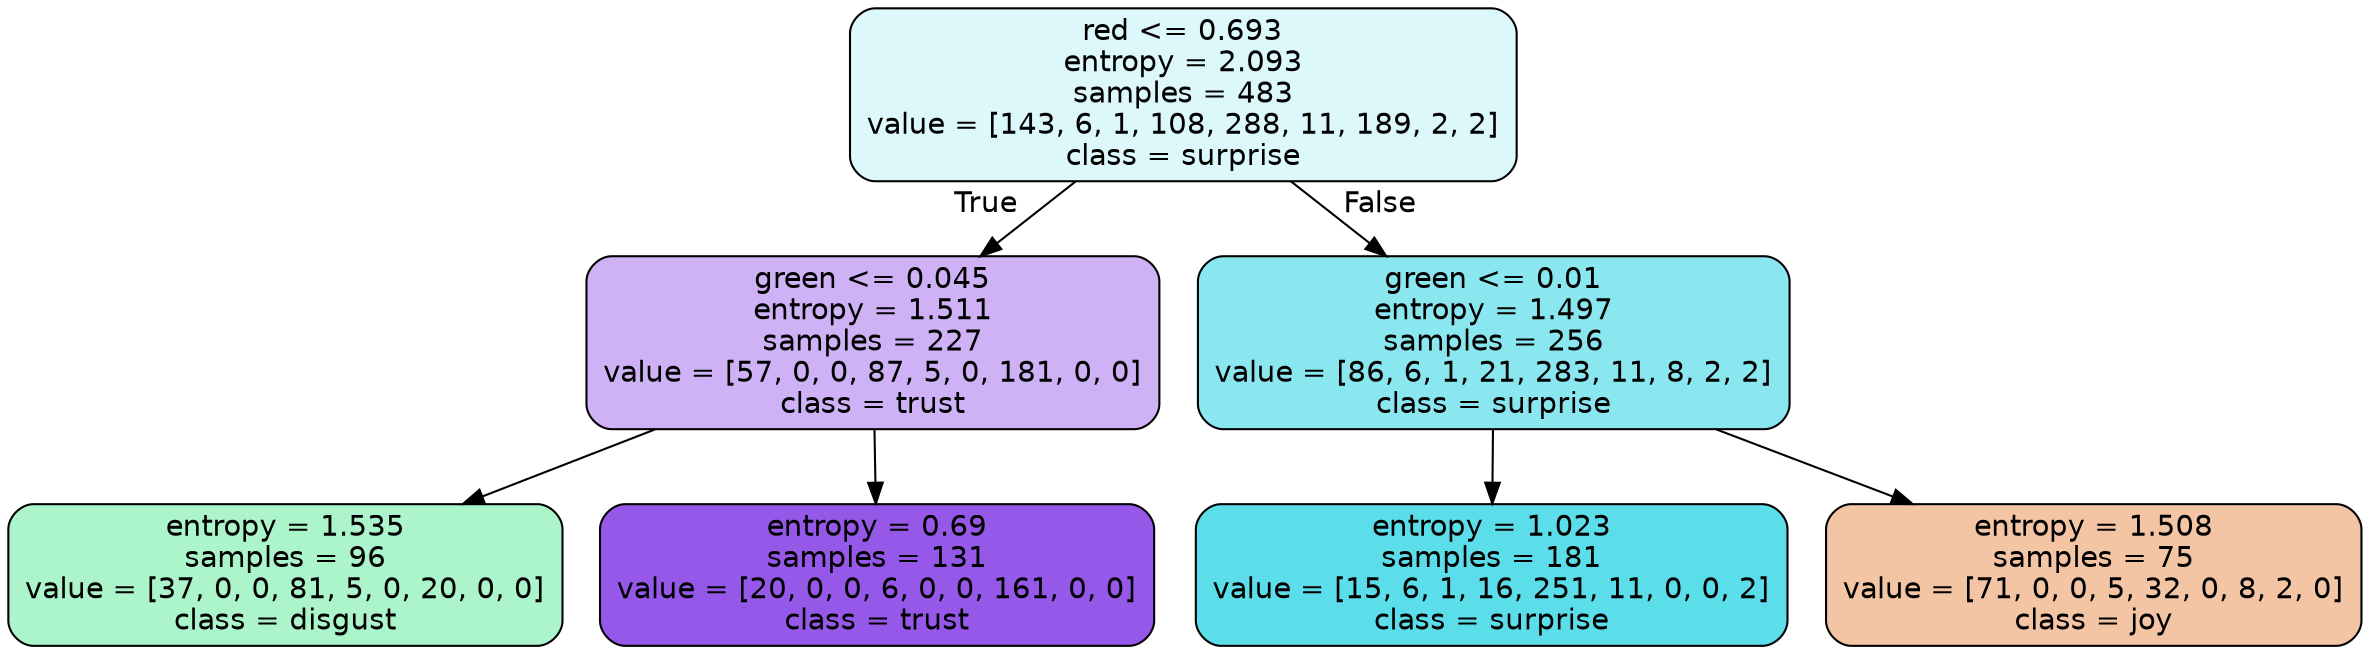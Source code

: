 digraph Tree {
node [shape=box, style="filled, rounded", color="black", fontname=helvetica] ;
edge [fontname=helvetica] ;
0 [label="red <= 0.693\nentropy = 2.093\nsamples = 483\nvalue = [143, 6, 1, 108, 288, 11, 189, 2, 2]\nclass = surprise", fillcolor="#39d7e52d"] ;
1 [label="green <= 0.045\nentropy = 1.511\nsamples = 227\nvalue = [57, 0, 0, 87, 5, 0, 181, 0, 0]\nclass = trust", fillcolor="#8139e563"] ;
0 -> 1 [labeldistance=2.5, labelangle=45, headlabel="True"] ;
2 [label="entropy = 1.535\nsamples = 96\nvalue = [37, 0, 0, 81, 5, 0, 20, 0, 0]\nclass = disgust", fillcolor="#39e5816a"] ;
1 -> 2 ;
3 [label="entropy = 0.69\nsamples = 131\nvalue = [20, 0, 0, 6, 0, 0, 161, 0, 0]\nclass = trust", fillcolor="#8139e5d7"] ;
1 -> 3 ;
4 [label="green <= 0.01\nentropy = 1.497\nsamples = 256\nvalue = [86, 6, 1, 21, 283, 11, 8, 2, 2]\nclass = surprise", fillcolor="#39d7e596"] ;
0 -> 4 [labeldistance=2.5, labelangle=-45, headlabel="False"] ;
5 [label="entropy = 1.023\nsamples = 181\nvalue = [15, 6, 1, 16, 251, 11, 0, 0, 2]\nclass = surprise", fillcolor="#39d7e5d2"] ;
4 -> 5 ;
6 [label="entropy = 1.508\nsamples = 75\nvalue = [71, 0, 0, 5, 32, 0, 8, 2, 0]\nclass = joy", fillcolor="#e5813974"] ;
4 -> 6 ;
}